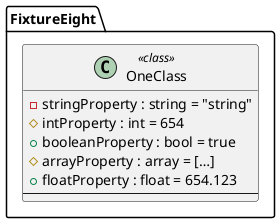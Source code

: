 @startuml

skinparam backgroundColor transparent
top to bottom direction
namespace FixtureEight {
  class OneClass << class >> {
    –stringProperty : string = "string"
    #intProperty : int = 654
    +booleanProperty : bool = true
    #arrayProperty : array = […]
    +floatProperty : float = 654.123
    --
  }
}
@enduml
